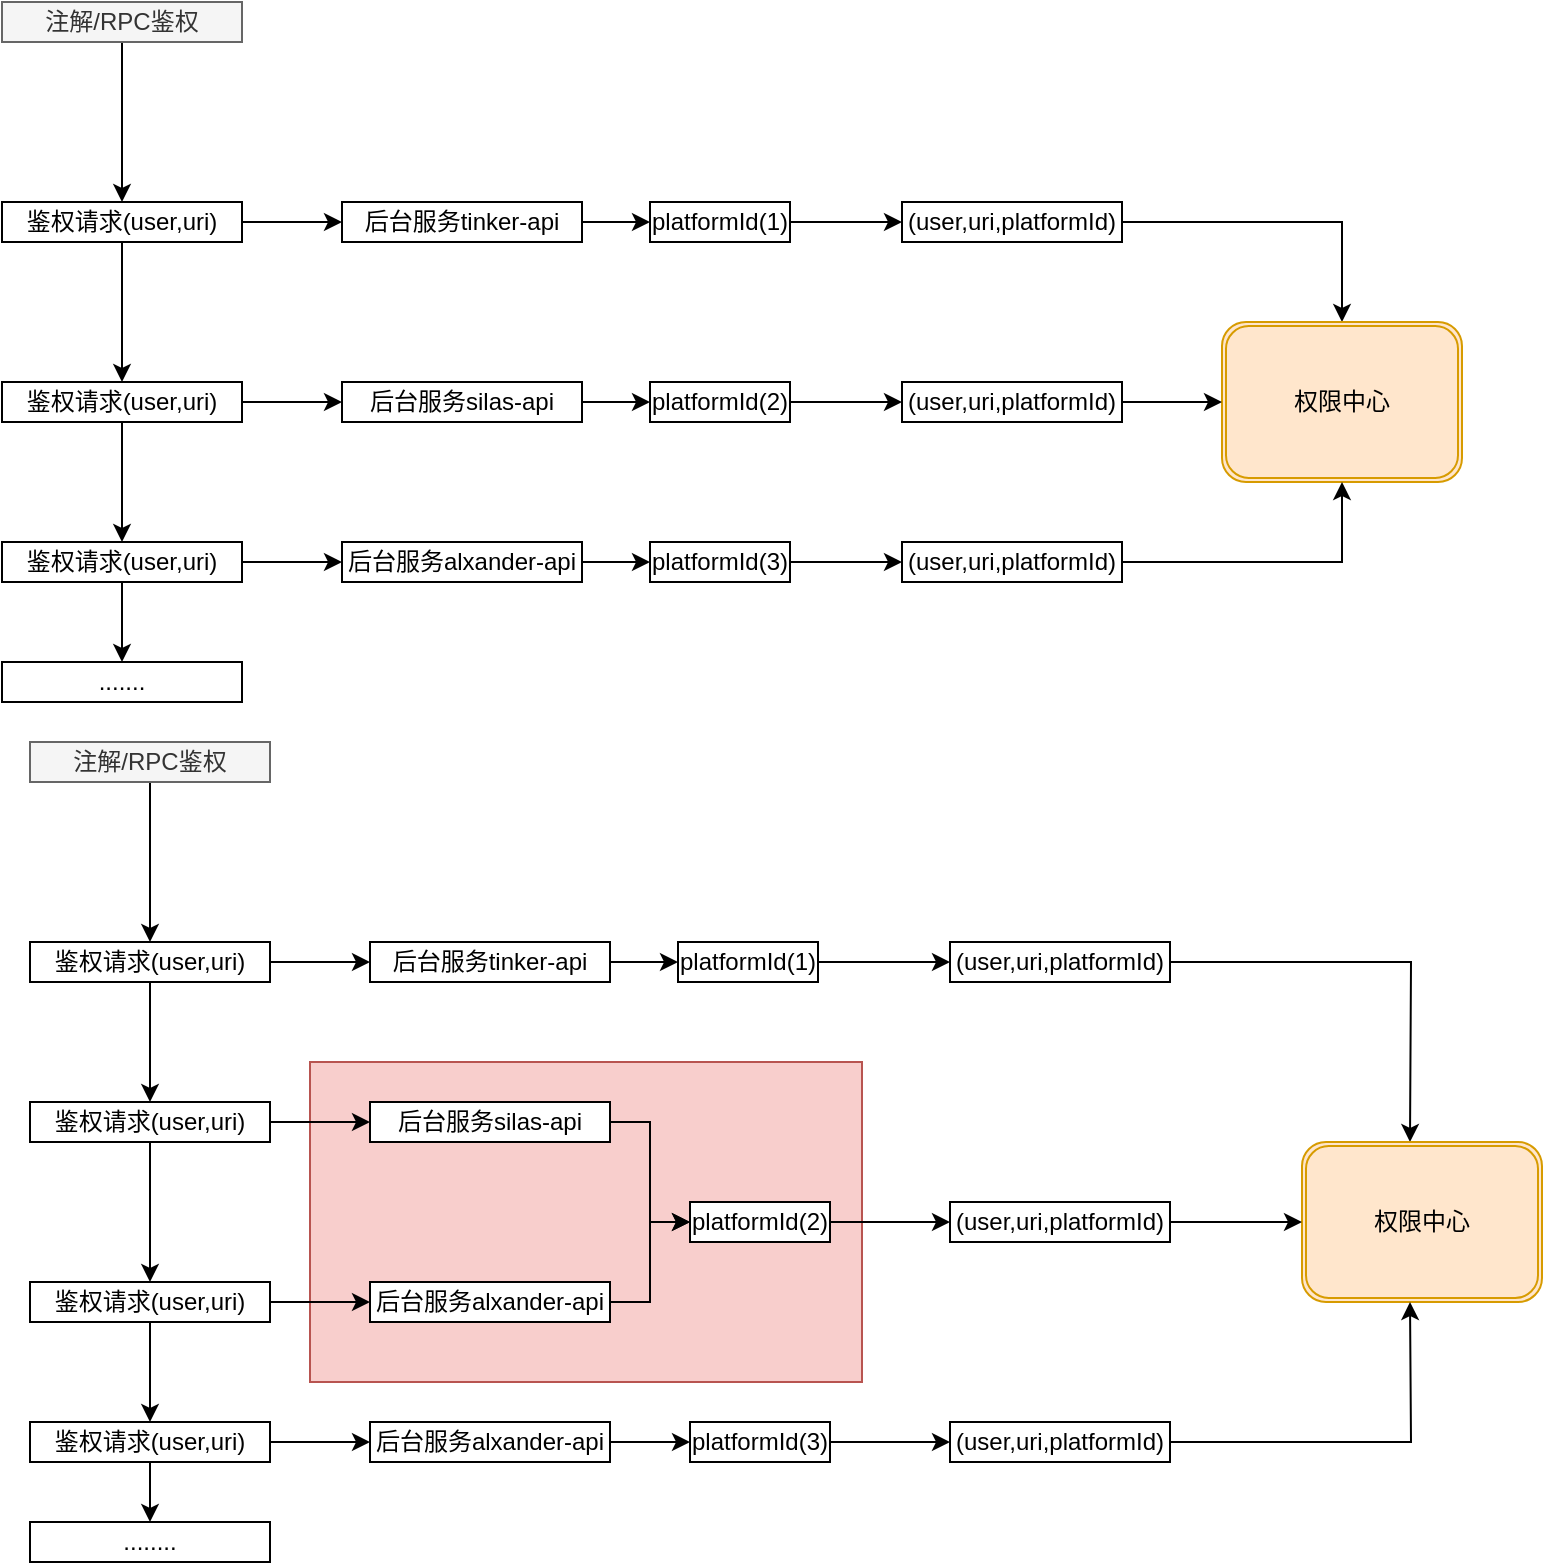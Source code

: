 <mxfile version="14.8.4" type="github" pages="2"><diagram id="BGTb0sEleUih1nlply3X" name="Page-1"><mxGraphModel dx="948" dy="508" grid="1" gridSize="10" guides="1" tooltips="1" connect="1" arrows="1" fold="1" page="1" pageScale="1" pageWidth="2339" pageHeight="3300" math="0" shadow="0"><root><mxCell id="0"/><mxCell id="1" parent="0"/><mxCell id="2343D7vkXKDJicK2lvpY-5" value="" style="rounded=0;whiteSpace=wrap;html=1;fillColor=#f8cecc;strokeColor=#b85450;" vertex="1" parent="1"><mxGeometry x="174" y="870" width="276" height="160" as="geometry"/></mxCell><mxCell id="5OgRZdoEb_fKnoSTw6Ri-13" value="" style="edgeStyle=orthogonalEdgeStyle;rounded=0;orthogonalLoop=1;jettySize=auto;html=1;" edge="1" parent="1" source="5OgRZdoEb_fKnoSTw6Ri-4" target="5OgRZdoEb_fKnoSTw6Ri-8"><mxGeometry relative="1" as="geometry"/></mxCell><mxCell id="5OgRZdoEb_fKnoSTw6Ri-4" value="注解/RPC鉴权" style="rounded=0;whiteSpace=wrap;html=1;fillColor=#f5f5f5;strokeColor=#666666;fontColor=#333333;" vertex="1" parent="1"><mxGeometry x="20" y="340" width="120" height="20" as="geometry"/></mxCell><mxCell id="5OgRZdoEb_fKnoSTw6Ri-14" value="" style="edgeStyle=orthogonalEdgeStyle;rounded=0;orthogonalLoop=1;jettySize=auto;html=1;" edge="1" parent="1" source="5OgRZdoEb_fKnoSTw6Ri-8" target="5OgRZdoEb_fKnoSTw6Ri-9"><mxGeometry relative="1" as="geometry"/></mxCell><mxCell id="5OgRZdoEb_fKnoSTw6Ri-32" value="" style="edgeStyle=orthogonalEdgeStyle;rounded=0;orthogonalLoop=1;jettySize=auto;html=1;" edge="1" parent="1" source="5OgRZdoEb_fKnoSTw6Ri-8" target="5OgRZdoEb_fKnoSTw6Ri-19"><mxGeometry relative="1" as="geometry"/></mxCell><mxCell id="5OgRZdoEb_fKnoSTw6Ri-8" value="鉴权请求(user,uri)" style="rounded=0;whiteSpace=wrap;html=1;" vertex="1" parent="1"><mxGeometry x="20" y="440" width="120" height="20" as="geometry"/></mxCell><mxCell id="5OgRZdoEb_fKnoSTw6Ri-16" value="" style="edgeStyle=orthogonalEdgeStyle;rounded=0;orthogonalLoop=1;jettySize=auto;html=1;" edge="1" parent="1" source="5OgRZdoEb_fKnoSTw6Ri-9" target="5OgRZdoEb_fKnoSTw6Ri-15"><mxGeometry relative="1" as="geometry"/></mxCell><mxCell id="5OgRZdoEb_fKnoSTw6Ri-9" value="后台服务tinker-api" style="rounded=0;whiteSpace=wrap;html=1;" vertex="1" parent="1"><mxGeometry x="190" y="440" width="120" height="20" as="geometry"/></mxCell><mxCell id="5OgRZdoEb_fKnoSTw6Ri-12" value="" style="edgeStyle=orthogonalEdgeStyle;rounded=0;orthogonalLoop=1;jettySize=auto;html=1;" edge="1" parent="1" source="5OgRZdoEb_fKnoSTw6Ri-10" target="5OgRZdoEb_fKnoSTw6Ri-11"><mxGeometry relative="1" as="geometry"/></mxCell><mxCell id="5OgRZdoEb_fKnoSTw6Ri-10" value="(user,uri,platformId)" style="rounded=0;whiteSpace=wrap;html=1;" vertex="1" parent="1"><mxGeometry x="470" y="440" width="110" height="20" as="geometry"/></mxCell><mxCell id="5OgRZdoEb_fKnoSTw6Ri-11" value="权限中心" style="shape=ext;double=1;rounded=1;whiteSpace=wrap;html=1;fillColor=#ffe6cc;strokeColor=#d79b00;" vertex="1" parent="1"><mxGeometry x="630" y="500" width="120" height="80" as="geometry"/></mxCell><mxCell id="5OgRZdoEb_fKnoSTw6Ri-17" value="" style="edgeStyle=orthogonalEdgeStyle;rounded=0;orthogonalLoop=1;jettySize=auto;html=1;" edge="1" parent="1" source="5OgRZdoEb_fKnoSTw6Ri-15" target="5OgRZdoEb_fKnoSTw6Ri-10"><mxGeometry relative="1" as="geometry"/></mxCell><mxCell id="5OgRZdoEb_fKnoSTw6Ri-15" value="platformId(1)" style="rounded=0;whiteSpace=wrap;html=1;" vertex="1" parent="1"><mxGeometry x="344" y="440" width="70" height="20" as="geometry"/></mxCell><mxCell id="5OgRZdoEb_fKnoSTw6Ri-18" value="" style="edgeStyle=orthogonalEdgeStyle;rounded=0;orthogonalLoop=1;jettySize=auto;html=1;" edge="1" parent="1" source="5OgRZdoEb_fKnoSTw6Ri-19" target="5OgRZdoEb_fKnoSTw6Ri-21"><mxGeometry relative="1" as="geometry"/></mxCell><mxCell id="5OgRZdoEb_fKnoSTw6Ri-33" value="" style="edgeStyle=orthogonalEdgeStyle;rounded=0;orthogonalLoop=1;jettySize=auto;html=1;" edge="1" parent="1" source="5OgRZdoEb_fKnoSTw6Ri-19" target="5OgRZdoEb_fKnoSTw6Ri-26"><mxGeometry relative="1" as="geometry"/></mxCell><mxCell id="5OgRZdoEb_fKnoSTw6Ri-19" value="鉴权请求(user,uri)" style="rounded=0;whiteSpace=wrap;html=1;" vertex="1" parent="1"><mxGeometry x="20" y="530" width="120" height="20" as="geometry"/></mxCell><mxCell id="5OgRZdoEb_fKnoSTw6Ri-20" value="" style="edgeStyle=orthogonalEdgeStyle;rounded=0;orthogonalLoop=1;jettySize=auto;html=1;" edge="1" parent="1" source="5OgRZdoEb_fKnoSTw6Ri-21" target="5OgRZdoEb_fKnoSTw6Ri-24"><mxGeometry relative="1" as="geometry"/></mxCell><mxCell id="5OgRZdoEb_fKnoSTw6Ri-21" value="后台服务silas-api" style="rounded=0;whiteSpace=wrap;html=1;" vertex="1" parent="1"><mxGeometry x="190" y="530" width="120" height="20" as="geometry"/></mxCell><mxCell id="5OgRZdoEb_fKnoSTw6Ri-35" value="" style="edgeStyle=orthogonalEdgeStyle;rounded=0;orthogonalLoop=1;jettySize=auto;html=1;" edge="1" parent="1" source="5OgRZdoEb_fKnoSTw6Ri-22" target="5OgRZdoEb_fKnoSTw6Ri-11"><mxGeometry relative="1" as="geometry"/></mxCell><mxCell id="5OgRZdoEb_fKnoSTw6Ri-22" value="(user,uri,platformId)" style="rounded=0;whiteSpace=wrap;html=1;" vertex="1" parent="1"><mxGeometry x="470" y="530" width="110" height="20" as="geometry"/></mxCell><mxCell id="5OgRZdoEb_fKnoSTw6Ri-23" value="" style="edgeStyle=orthogonalEdgeStyle;rounded=0;orthogonalLoop=1;jettySize=auto;html=1;" edge="1" parent="1" source="5OgRZdoEb_fKnoSTw6Ri-24" target="5OgRZdoEb_fKnoSTw6Ri-22"><mxGeometry relative="1" as="geometry"/></mxCell><mxCell id="5OgRZdoEb_fKnoSTw6Ri-24" value="platformId(2)" style="rounded=0;whiteSpace=wrap;html=1;" vertex="1" parent="1"><mxGeometry x="344" y="530" width="70" height="20" as="geometry"/></mxCell><mxCell id="5OgRZdoEb_fKnoSTw6Ri-25" value="" style="edgeStyle=orthogonalEdgeStyle;rounded=0;orthogonalLoop=1;jettySize=auto;html=1;" edge="1" parent="1" source="5OgRZdoEb_fKnoSTw6Ri-26" target="5OgRZdoEb_fKnoSTw6Ri-28"><mxGeometry relative="1" as="geometry"/></mxCell><mxCell id="5OgRZdoEb_fKnoSTw6Ri-81" value="" style="edgeStyle=orthogonalEdgeStyle;rounded=0;orthogonalLoop=1;jettySize=auto;html=1;" edge="1" parent="1" source="5OgRZdoEb_fKnoSTw6Ri-26" target="5OgRZdoEb_fKnoSTw6Ri-80"><mxGeometry relative="1" as="geometry"/></mxCell><mxCell id="5OgRZdoEb_fKnoSTw6Ri-26" value="鉴权请求(user,uri)" style="rounded=0;whiteSpace=wrap;html=1;" vertex="1" parent="1"><mxGeometry x="20" y="610" width="120" height="20" as="geometry"/></mxCell><mxCell id="5OgRZdoEb_fKnoSTw6Ri-27" value="" style="edgeStyle=orthogonalEdgeStyle;rounded=0;orthogonalLoop=1;jettySize=auto;html=1;" edge="1" parent="1" source="5OgRZdoEb_fKnoSTw6Ri-28" target="5OgRZdoEb_fKnoSTw6Ri-31"><mxGeometry relative="1" as="geometry"/></mxCell><mxCell id="5OgRZdoEb_fKnoSTw6Ri-28" value="后台服务alxander-api" style="rounded=0;whiteSpace=wrap;html=1;" vertex="1" parent="1"><mxGeometry x="190" y="610" width="120" height="20" as="geometry"/></mxCell><mxCell id="5OgRZdoEb_fKnoSTw6Ri-34" value="" style="edgeStyle=orthogonalEdgeStyle;rounded=0;orthogonalLoop=1;jettySize=auto;html=1;" edge="1" parent="1" source="5OgRZdoEb_fKnoSTw6Ri-29" target="5OgRZdoEb_fKnoSTw6Ri-11"><mxGeometry relative="1" as="geometry"/></mxCell><mxCell id="5OgRZdoEb_fKnoSTw6Ri-29" value="(user,uri,platformId)" style="rounded=0;whiteSpace=wrap;html=1;" vertex="1" parent="1"><mxGeometry x="470" y="610" width="110" height="20" as="geometry"/></mxCell><mxCell id="5OgRZdoEb_fKnoSTw6Ri-30" value="" style="edgeStyle=orthogonalEdgeStyle;rounded=0;orthogonalLoop=1;jettySize=auto;html=1;" edge="1" parent="1" source="5OgRZdoEb_fKnoSTw6Ri-31"><mxGeometry relative="1" as="geometry"><mxPoint x="470" y="620" as="targetPoint"/></mxGeometry></mxCell><mxCell id="5OgRZdoEb_fKnoSTw6Ri-31" value="platformId(3)" style="rounded=0;whiteSpace=wrap;html=1;" vertex="1" parent="1"><mxGeometry x="344" y="610" width="70" height="20" as="geometry"/></mxCell><mxCell id="5OgRZdoEb_fKnoSTw6Ri-36" value="" style="edgeStyle=orthogonalEdgeStyle;rounded=0;orthogonalLoop=1;jettySize=auto;html=1;" edge="1" parent="1" source="5OgRZdoEb_fKnoSTw6Ri-37" target="5OgRZdoEb_fKnoSTw6Ri-40"><mxGeometry relative="1" as="geometry"/></mxCell><mxCell id="5OgRZdoEb_fKnoSTw6Ri-37" value="注解/RPC鉴权" style="rounded=0;whiteSpace=wrap;html=1;fillColor=#f5f5f5;strokeColor=#666666;fontColor=#333333;" vertex="1" parent="1"><mxGeometry x="34" y="710" width="120" height="20" as="geometry"/></mxCell><mxCell id="5OgRZdoEb_fKnoSTw6Ri-38" value="" style="edgeStyle=orthogonalEdgeStyle;rounded=0;orthogonalLoop=1;jettySize=auto;html=1;" edge="1" parent="1" source="5OgRZdoEb_fKnoSTw6Ri-40" target="5OgRZdoEb_fKnoSTw6Ri-42"><mxGeometry relative="1" as="geometry"/></mxCell><mxCell id="5OgRZdoEb_fKnoSTw6Ri-39" value="" style="edgeStyle=orthogonalEdgeStyle;rounded=0;orthogonalLoop=1;jettySize=auto;html=1;" edge="1" parent="1" source="5OgRZdoEb_fKnoSTw6Ri-40" target="5OgRZdoEb_fKnoSTw6Ri-50"><mxGeometry relative="1" as="geometry"/></mxCell><mxCell id="5OgRZdoEb_fKnoSTw6Ri-40" value="鉴权请求(user,uri)" style="rounded=0;whiteSpace=wrap;html=1;" vertex="1" parent="1"><mxGeometry x="34" y="810" width="120" height="20" as="geometry"/></mxCell><mxCell id="5OgRZdoEb_fKnoSTw6Ri-41" value="" style="edgeStyle=orthogonalEdgeStyle;rounded=0;orthogonalLoop=1;jettySize=auto;html=1;" edge="1" parent="1" source="5OgRZdoEb_fKnoSTw6Ri-42" target="5OgRZdoEb_fKnoSTw6Ri-47"><mxGeometry relative="1" as="geometry"/></mxCell><mxCell id="5OgRZdoEb_fKnoSTw6Ri-42" value="后台服务tinker-api" style="rounded=0;whiteSpace=wrap;html=1;" vertex="1" parent="1"><mxGeometry x="204" y="810" width="120" height="20" as="geometry"/></mxCell><mxCell id="5OgRZdoEb_fKnoSTw6Ri-43" value="" style="edgeStyle=orthogonalEdgeStyle;rounded=0;orthogonalLoop=1;jettySize=auto;html=1;" edge="1" parent="1" source="5OgRZdoEb_fKnoSTw6Ri-44"><mxGeometry relative="1" as="geometry"><mxPoint x="724" y="910" as="targetPoint"/></mxGeometry></mxCell><mxCell id="5OgRZdoEb_fKnoSTw6Ri-44" value="(user,uri,platformId)" style="rounded=0;whiteSpace=wrap;html=1;" vertex="1" parent="1"><mxGeometry x="494" y="810" width="110" height="20" as="geometry"/></mxCell><mxCell id="5OgRZdoEb_fKnoSTw6Ri-45" value="权限中心" style="shape=ext;double=1;rounded=1;whiteSpace=wrap;html=1;fillColor=#ffe6cc;strokeColor=#d79b00;" vertex="1" parent="1"><mxGeometry x="670" y="910" width="120" height="80" as="geometry"/></mxCell><mxCell id="5OgRZdoEb_fKnoSTw6Ri-46" value="" style="edgeStyle=orthogonalEdgeStyle;rounded=0;orthogonalLoop=1;jettySize=auto;html=1;" edge="1" parent="1" source="5OgRZdoEb_fKnoSTw6Ri-47" target="5OgRZdoEb_fKnoSTw6Ri-44"><mxGeometry relative="1" as="geometry"/></mxCell><mxCell id="5OgRZdoEb_fKnoSTw6Ri-47" value="platformId(1)" style="rounded=0;whiteSpace=wrap;html=1;" vertex="1" parent="1"><mxGeometry x="358" y="810" width="70" height="20" as="geometry"/></mxCell><mxCell id="5OgRZdoEb_fKnoSTw6Ri-48" value="" style="edgeStyle=orthogonalEdgeStyle;rounded=0;orthogonalLoop=1;jettySize=auto;html=1;" edge="1" parent="1" source="5OgRZdoEb_fKnoSTw6Ri-50" target="5OgRZdoEb_fKnoSTw6Ri-52"><mxGeometry relative="1" as="geometry"/></mxCell><mxCell id="5OgRZdoEb_fKnoSTw6Ri-49" value="" style="edgeStyle=orthogonalEdgeStyle;rounded=0;orthogonalLoop=1;jettySize=auto;html=1;" edge="1" parent="1" source="5OgRZdoEb_fKnoSTw6Ri-50" target="5OgRZdoEb_fKnoSTw6Ri-58"><mxGeometry relative="1" as="geometry"/></mxCell><mxCell id="5OgRZdoEb_fKnoSTw6Ri-50" value="鉴权请求(user,uri)" style="rounded=0;whiteSpace=wrap;html=1;" vertex="1" parent="1"><mxGeometry x="34" y="890" width="120" height="20" as="geometry"/></mxCell><mxCell id="5OgRZdoEb_fKnoSTw6Ri-70" style="edgeStyle=orthogonalEdgeStyle;rounded=0;orthogonalLoop=1;jettySize=auto;html=1;entryX=0;entryY=0.5;entryDx=0;entryDy=0;" edge="1" parent="1" source="5OgRZdoEb_fKnoSTw6Ri-52" target="5OgRZdoEb_fKnoSTw6Ri-56"><mxGeometry relative="1" as="geometry"/></mxCell><mxCell id="5OgRZdoEb_fKnoSTw6Ri-52" value="后台服务silas-api" style="rounded=0;whiteSpace=wrap;html=1;" vertex="1" parent="1"><mxGeometry x="204" y="890" width="120" height="20" as="geometry"/></mxCell><mxCell id="5OgRZdoEb_fKnoSTw6Ri-53" value="" style="edgeStyle=orthogonalEdgeStyle;rounded=0;orthogonalLoop=1;jettySize=auto;html=1;entryX=0;entryY=0.5;entryDx=0;entryDy=0;" edge="1" parent="1" source="5OgRZdoEb_fKnoSTw6Ri-54" target="5OgRZdoEb_fKnoSTw6Ri-45"><mxGeometry relative="1" as="geometry"><mxPoint x="664" y="950" as="targetPoint"/></mxGeometry></mxCell><mxCell id="5OgRZdoEb_fKnoSTw6Ri-54" value="(user,uri,platformId)" style="rounded=0;whiteSpace=wrap;html=1;" vertex="1" parent="1"><mxGeometry x="494" y="940" width="110" height="20" as="geometry"/></mxCell><mxCell id="5OgRZdoEb_fKnoSTw6Ri-55" value="" style="edgeStyle=orthogonalEdgeStyle;rounded=0;orthogonalLoop=1;jettySize=auto;html=1;" edge="1" parent="1" source="5OgRZdoEb_fKnoSTw6Ri-56" target="5OgRZdoEb_fKnoSTw6Ri-54"><mxGeometry relative="1" as="geometry"/></mxCell><mxCell id="5OgRZdoEb_fKnoSTw6Ri-56" value="platformId(2)" style="rounded=0;whiteSpace=wrap;html=1;" vertex="1" parent="1"><mxGeometry x="364" y="940" width="70" height="20" as="geometry"/></mxCell><mxCell id="5OgRZdoEb_fKnoSTw6Ri-57" value="" style="edgeStyle=orthogonalEdgeStyle;rounded=0;orthogonalLoop=1;jettySize=auto;html=1;" edge="1" parent="1" source="5OgRZdoEb_fKnoSTw6Ri-58" target="5OgRZdoEb_fKnoSTw6Ri-60"><mxGeometry relative="1" as="geometry"/></mxCell><mxCell id="5OgRZdoEb_fKnoSTw6Ri-79" value="" style="edgeStyle=orthogonalEdgeStyle;rounded=0;orthogonalLoop=1;jettySize=auto;html=1;" edge="1" parent="1" source="5OgRZdoEb_fKnoSTw6Ri-58" target="5OgRZdoEb_fKnoSTw6Ri-71"><mxGeometry relative="1" as="geometry"/></mxCell><mxCell id="5OgRZdoEb_fKnoSTw6Ri-58" value="鉴权请求(user,uri)" style="rounded=0;whiteSpace=wrap;html=1;" vertex="1" parent="1"><mxGeometry x="34" y="980" width="120" height="20" as="geometry"/></mxCell><mxCell id="5OgRZdoEb_fKnoSTw6Ri-69" style="edgeStyle=orthogonalEdgeStyle;rounded=0;orthogonalLoop=1;jettySize=auto;html=1;entryX=0;entryY=0.5;entryDx=0;entryDy=0;" edge="1" parent="1" source="5OgRZdoEb_fKnoSTw6Ri-60" target="5OgRZdoEb_fKnoSTw6Ri-56"><mxGeometry relative="1" as="geometry"/></mxCell><mxCell id="5OgRZdoEb_fKnoSTw6Ri-60" value="后台服务alxander-api" style="rounded=0;whiteSpace=wrap;html=1;" vertex="1" parent="1"><mxGeometry x="204" y="980" width="120" height="20" as="geometry"/></mxCell><mxCell id="5OgRZdoEb_fKnoSTw6Ri-78" value="" style="edgeStyle=orthogonalEdgeStyle;rounded=0;orthogonalLoop=1;jettySize=auto;html=1;" edge="1" parent="1" source="5OgRZdoEb_fKnoSTw6Ri-71" target="5OgRZdoEb_fKnoSTw6Ri-72"><mxGeometry relative="1" as="geometry"/></mxCell><mxCell id="2343D7vkXKDJicK2lvpY-2" value="" style="edgeStyle=orthogonalEdgeStyle;rounded=0;orthogonalLoop=1;jettySize=auto;html=1;" edge="1" parent="1" source="5OgRZdoEb_fKnoSTw6Ri-71" target="2343D7vkXKDJicK2lvpY-1"><mxGeometry relative="1" as="geometry"/></mxCell><mxCell id="5OgRZdoEb_fKnoSTw6Ri-71" value="鉴权请求(user,uri)" style="rounded=0;whiteSpace=wrap;html=1;" vertex="1" parent="1"><mxGeometry x="34" y="1050" width="120" height="20" as="geometry"/></mxCell><mxCell id="5OgRZdoEb_fKnoSTw6Ri-77" value="" style="edgeStyle=orthogonalEdgeStyle;rounded=0;orthogonalLoop=1;jettySize=auto;html=1;" edge="1" parent="1" source="5OgRZdoEb_fKnoSTw6Ri-72" target="5OgRZdoEb_fKnoSTw6Ri-73"><mxGeometry relative="1" as="geometry"/></mxCell><mxCell id="5OgRZdoEb_fKnoSTw6Ri-72" value="后台服务alxander-api" style="rounded=0;whiteSpace=wrap;html=1;" vertex="1" parent="1"><mxGeometry x="204" y="1050" width="120" height="20" as="geometry"/></mxCell><mxCell id="5OgRZdoEb_fKnoSTw6Ri-75" value="" style="edgeStyle=orthogonalEdgeStyle;rounded=0;orthogonalLoop=1;jettySize=auto;html=1;" edge="1" parent="1" source="5OgRZdoEb_fKnoSTw6Ri-73" target="5OgRZdoEb_fKnoSTw6Ri-74"><mxGeometry relative="1" as="geometry"/></mxCell><mxCell id="5OgRZdoEb_fKnoSTw6Ri-73" value="platformId(3)" style="rounded=0;whiteSpace=wrap;html=1;" vertex="1" parent="1"><mxGeometry x="364" y="1050" width="70" height="20" as="geometry"/></mxCell><mxCell id="5OgRZdoEb_fKnoSTw6Ri-76" style="edgeStyle=orthogonalEdgeStyle;rounded=0;orthogonalLoop=1;jettySize=auto;html=1;entryX=0.5;entryY=1;entryDx=0;entryDy=0;" edge="1" parent="1" source="5OgRZdoEb_fKnoSTw6Ri-74"><mxGeometry relative="1" as="geometry"><mxPoint x="724" y="990" as="targetPoint"/></mxGeometry></mxCell><mxCell id="5OgRZdoEb_fKnoSTw6Ri-74" value="(user,uri,platformId)" style="rounded=0;whiteSpace=wrap;html=1;" vertex="1" parent="1"><mxGeometry x="494" y="1050" width="110" height="20" as="geometry"/></mxCell><mxCell id="5OgRZdoEb_fKnoSTw6Ri-80" value="......." style="rounded=0;whiteSpace=wrap;html=1;" vertex="1" parent="1"><mxGeometry x="20" y="670" width="120" height="20" as="geometry"/></mxCell><mxCell id="2343D7vkXKDJicK2lvpY-1" value="........" style="rounded=0;whiteSpace=wrap;html=1;" vertex="1" parent="1"><mxGeometry x="34" y="1100" width="120" height="20" as="geometry"/></mxCell></root></mxGraphModel></diagram><diagram id="hADeHdNuHmJdQz2PKx7c" name="Page-2"><mxGraphModel dx="1422" dy="762" grid="1" gridSize="10" guides="1" tooltips="1" connect="1" arrows="1" fold="1" page="1" pageScale="1" pageWidth="827" pageHeight="1169" math="0" shadow="0"><root><mxCell id="m-lvMUBaRqZWcQHReQJt-0"/><mxCell id="m-lvMUBaRqZWcQHReQJt-1" parent="m-lvMUBaRqZWcQHReQJt-0"/></root></mxGraphModel></diagram></mxfile>